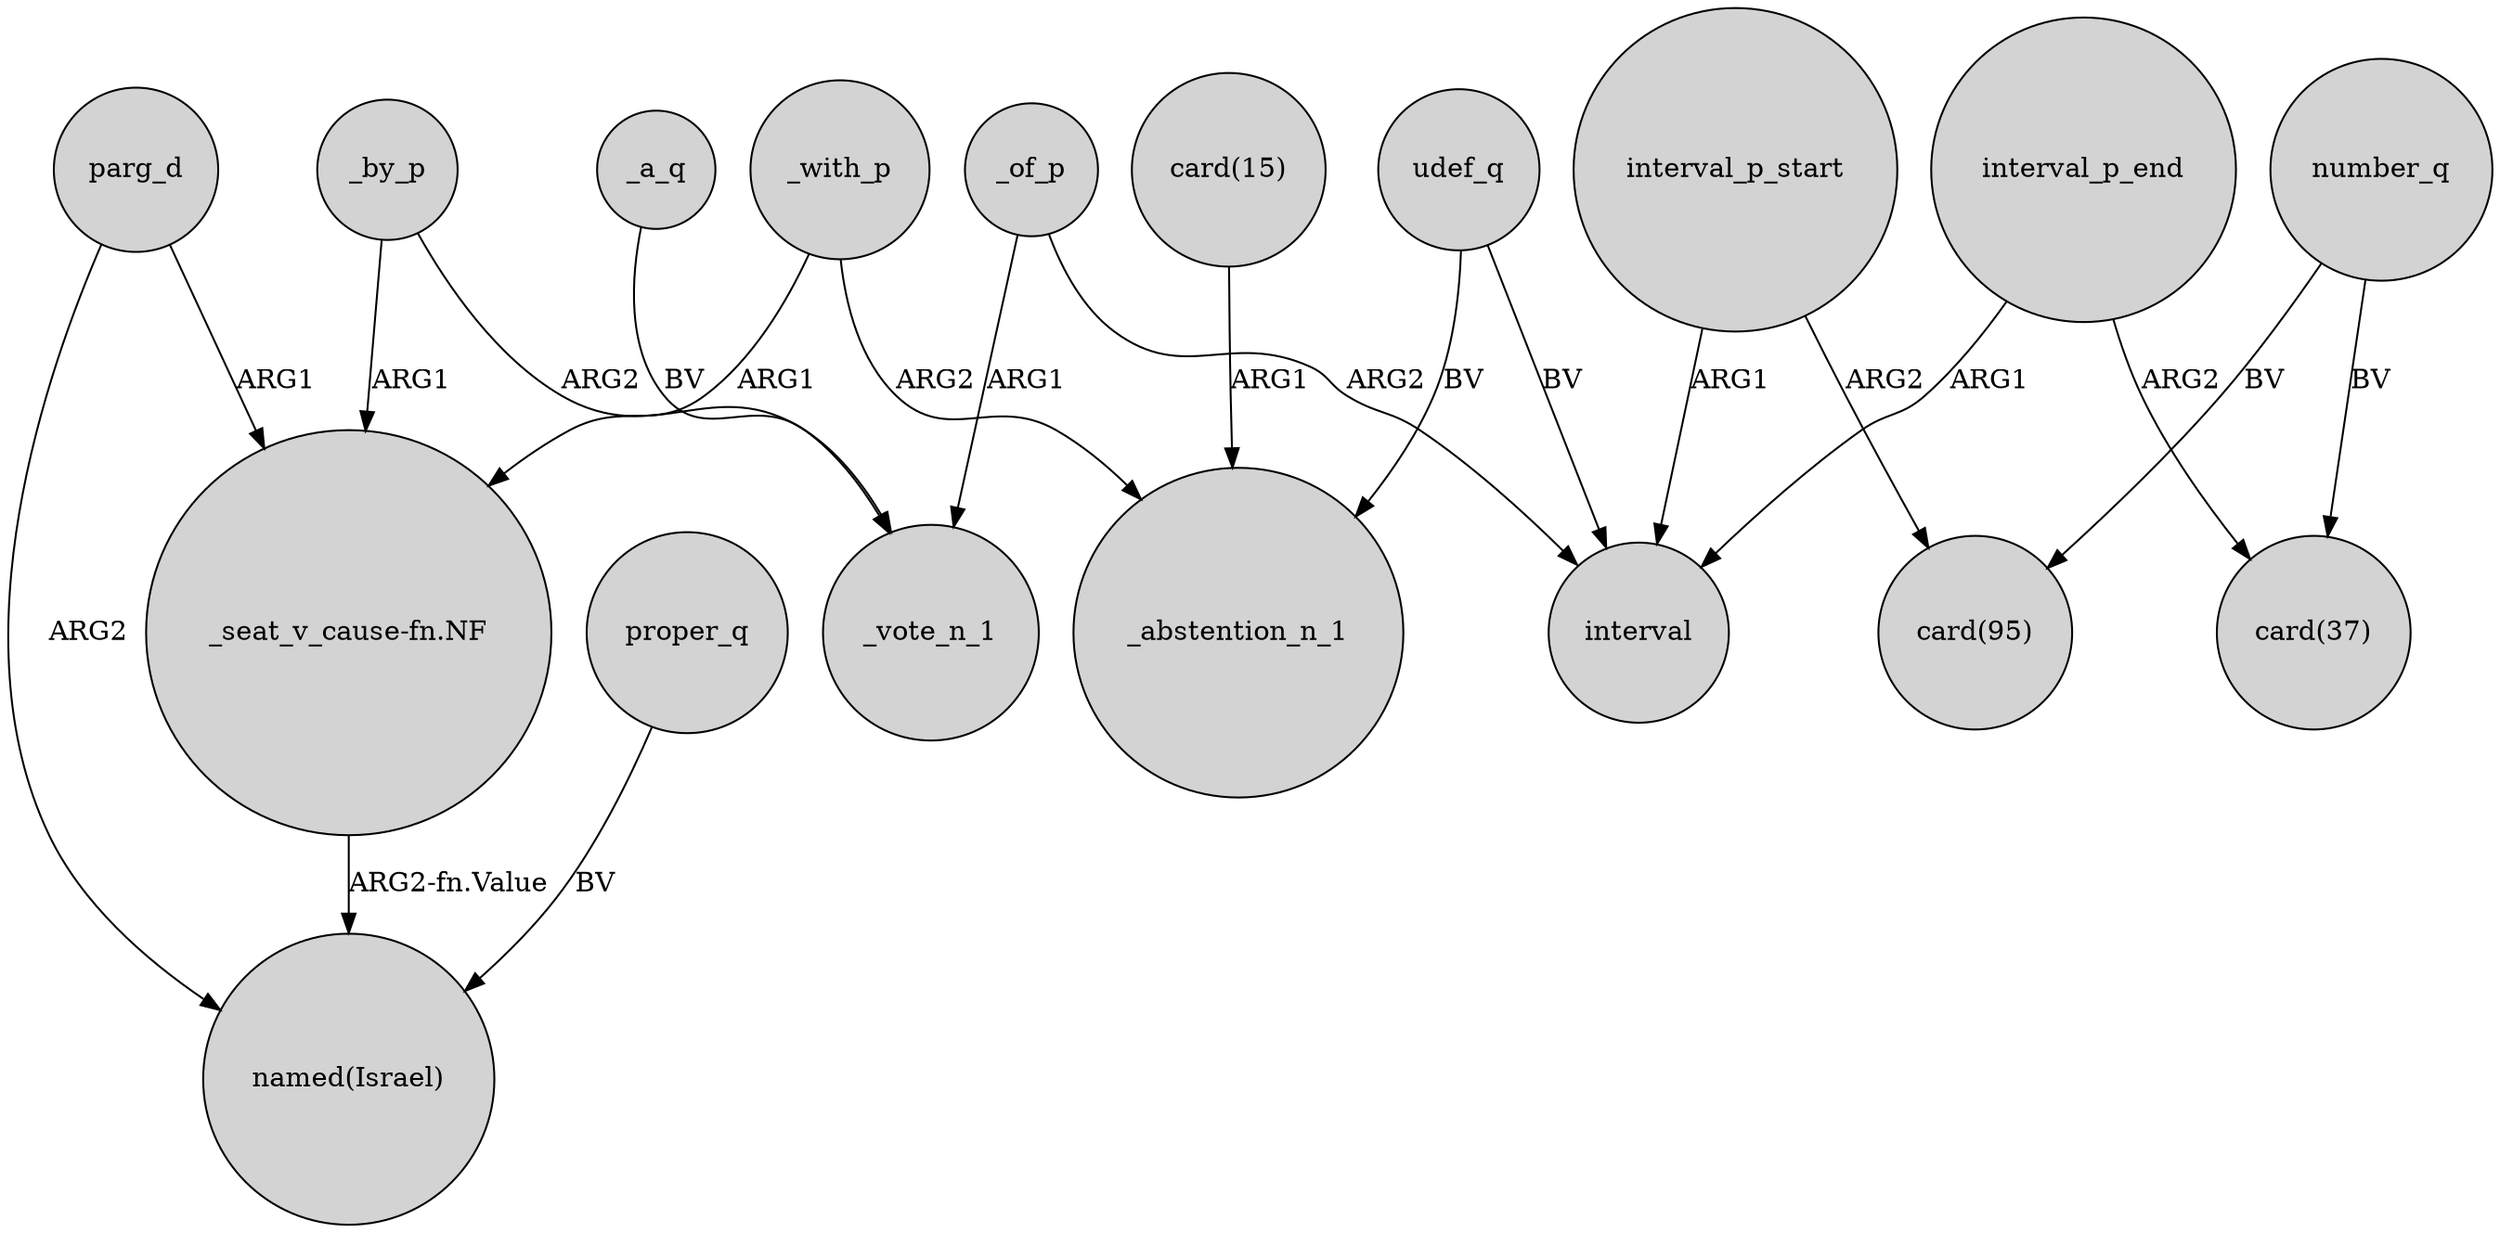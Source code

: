digraph {
	node [shape=circle style=filled]
	parg_d -> "_seat_v_cause-fn.NF" [label=ARG1]
	_by_p -> "_seat_v_cause-fn.NF" [label=ARG1]
	number_q -> "card(95)" [label=BV]
	_of_p -> interval [label=ARG2]
	"card(15)" -> _abstention_n_1 [label=ARG1]
	_with_p -> _abstention_n_1 [label=ARG2]
	_by_p -> _vote_n_1 [label=ARG2]
	parg_d -> "named(Israel)" [label=ARG2]
	_of_p -> _vote_n_1 [label=ARG1]
	number_q -> "card(37)" [label=BV]
	interval_p_end -> "card(37)" [label=ARG2]
	"_seat_v_cause-fn.NF" -> "named(Israel)" [label="ARG2-fn.Value"]
	_with_p -> "_seat_v_cause-fn.NF" [label=ARG1]
	interval_p_start -> interval [label=ARG1]
	udef_q -> _abstention_n_1 [label=BV]
	_a_q -> _vote_n_1 [label=BV]
	proper_q -> "named(Israel)" [label=BV]
	interval_p_end -> interval [label=ARG1]
	interval_p_start -> "card(95)" [label=ARG2]
	udef_q -> interval [label=BV]
}
